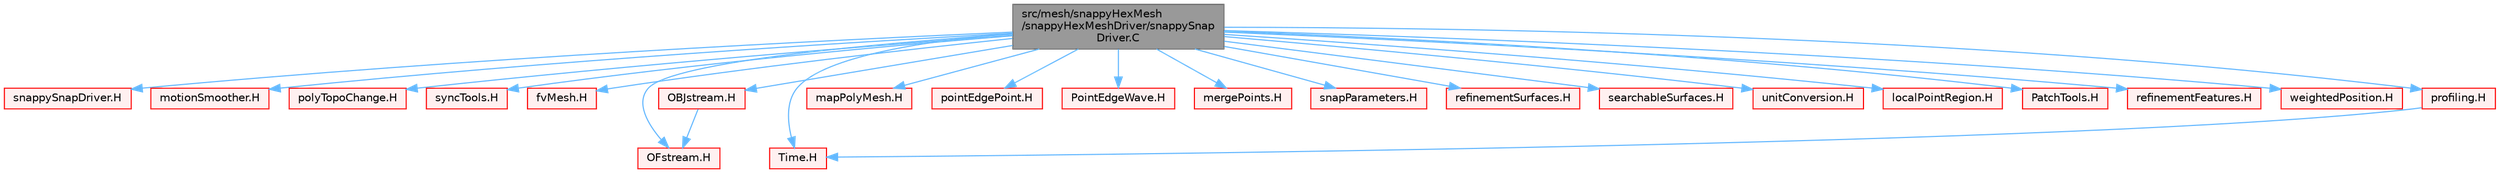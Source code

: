 digraph "src/mesh/snappyHexMesh/snappyHexMeshDriver/snappySnapDriver.C"
{
 // LATEX_PDF_SIZE
  bgcolor="transparent";
  edge [fontname=Helvetica,fontsize=10,labelfontname=Helvetica,labelfontsize=10];
  node [fontname=Helvetica,fontsize=10,shape=box,height=0.2,width=0.4];
  Node1 [id="Node000001",label="src/mesh/snappyHexMesh\l/snappyHexMeshDriver/snappySnap\lDriver.C",height=0.2,width=0.4,color="gray40", fillcolor="grey60", style="filled", fontcolor="black",tooltip="All to do with snapping to the surface."];
  Node1 -> Node2 [id="edge1_Node000001_Node000002",color="steelblue1",style="solid",tooltip=" "];
  Node2 [id="Node000002",label="snappySnapDriver.H",height=0.2,width=0.4,color="red", fillcolor="#FFF0F0", style="filled",URL="$snappySnapDriver_8H.html",tooltip=" "];
  Node1 -> Node291 [id="edge2_Node000001_Node000291",color="steelblue1",style="solid",tooltip=" "];
  Node291 [id="Node000291",label="motionSmoother.H",height=0.2,width=0.4,color="red", fillcolor="#FFF0F0", style="filled",URL="$motionSmoother_8H.html",tooltip=" "];
  Node1 -> Node378 [id="edge3_Node000001_Node000378",color="steelblue1",style="solid",tooltip=" "];
  Node378 [id="Node000378",label="polyTopoChange.H",height=0.2,width=0.4,color="red", fillcolor="#FFF0F0", style="filled",URL="$polyTopoChange_8H.html",tooltip=" "];
  Node1 -> Node380 [id="edge4_Node000001_Node000380",color="steelblue1",style="solid",tooltip=" "];
  Node380 [id="Node000380",label="syncTools.H",height=0.2,width=0.4,color="red", fillcolor="#FFF0F0", style="filled",URL="$syncTools_8H.html",tooltip=" "];
  Node1 -> Node394 [id="edge5_Node000001_Node000394",color="steelblue1",style="solid",tooltip=" "];
  Node394 [id="Node000394",label="fvMesh.H",height=0.2,width=0.4,color="red", fillcolor="#FFF0F0", style="filled",URL="$fvMesh_8H.html",tooltip=" "];
  Node1 -> Node428 [id="edge6_Node000001_Node000428",color="steelblue1",style="solid",tooltip=" "];
  Node428 [id="Node000428",label="Time.H",height=0.2,width=0.4,color="red", fillcolor="#FFF0F0", style="filled",URL="$Time_8H.html",tooltip=" "];
  Node1 -> Node452 [id="edge7_Node000001_Node000452",color="steelblue1",style="solid",tooltip=" "];
  Node452 [id="Node000452",label="OFstream.H",height=0.2,width=0.4,color="red", fillcolor="#FFF0F0", style="filled",URL="$OFstream_8H.html",tooltip=" "];
  Node1 -> Node455 [id="edge8_Node000001_Node000455",color="steelblue1",style="solid",tooltip=" "];
  Node455 [id="Node000455",label="OBJstream.H",height=0.2,width=0.4,color="red", fillcolor="#FFF0F0", style="filled",URL="$OBJstream_8H.html",tooltip=" "];
  Node455 -> Node452 [id="edge9_Node000455_Node000452",color="steelblue1",style="solid",tooltip=" "];
  Node1 -> Node272 [id="edge10_Node000001_Node000272",color="steelblue1",style="solid",tooltip=" "];
  Node272 [id="Node000272",label="mapPolyMesh.H",height=0.2,width=0.4,color="red", fillcolor="#FFF0F0", style="filled",URL="$mapPolyMesh_8H.html",tooltip=" "];
  Node1 -> Node467 [id="edge11_Node000001_Node000467",color="steelblue1",style="solid",tooltip=" "];
  Node467 [id="Node000467",label="pointEdgePoint.H",height=0.2,width=0.4,color="red", fillcolor="#FFF0F0", style="filled",URL="$pointEdgePoint_8H.html",tooltip=" "];
  Node1 -> Node469 [id="edge12_Node000001_Node000469",color="steelblue1",style="solid",tooltip=" "];
  Node469 [id="Node000469",label="PointEdgeWave.H",height=0.2,width=0.4,color="red", fillcolor="#FFF0F0", style="filled",URL="$PointEdgeWave_8H.html",tooltip=" "];
  Node1 -> Node471 [id="edge13_Node000001_Node000471",color="steelblue1",style="solid",tooltip=" "];
  Node471 [id="Node000471",label="mergePoints.H",height=0.2,width=0.4,color="red", fillcolor="#FFF0F0", style="filled",URL="$mergePoints_8H.html",tooltip="Geometric merging of points. See below."];
  Node1 -> Node472 [id="edge14_Node000001_Node000472",color="steelblue1",style="solid",tooltip=" "];
  Node472 [id="Node000472",label="snapParameters.H",height=0.2,width=0.4,color="red", fillcolor="#FFF0F0", style="filled",URL="$snapParameters_8H.html",tooltip=" "];
  Node1 -> Node473 [id="edge15_Node000001_Node000473",color="steelblue1",style="solid",tooltip=" "];
  Node473 [id="Node000473",label="refinementSurfaces.H",height=0.2,width=0.4,color="red", fillcolor="#FFF0F0", style="filled",URL="$refinementSurfaces_8H.html",tooltip=" "];
  Node1 -> Node496 [id="edge16_Node000001_Node000496",color="steelblue1",style="solid",tooltip=" "];
  Node496 [id="Node000496",label="searchableSurfaces.H",height=0.2,width=0.4,color="red", fillcolor="#FFF0F0", style="filled",URL="$searchableSurfaces_8H.html",tooltip=" "];
  Node1 -> Node498 [id="edge17_Node000001_Node000498",color="steelblue1",style="solid",tooltip=" "];
  Node498 [id="Node000498",label="unitConversion.H",height=0.2,width=0.4,color="red", fillcolor="#FFF0F0", style="filled",URL="$unitConversion_8H.html",tooltip="Unit conversion functions."];
  Node1 -> Node499 [id="edge18_Node000001_Node000499",color="steelblue1",style="solid",tooltip=" "];
  Node499 [id="Node000499",label="localPointRegion.H",height=0.2,width=0.4,color="red", fillcolor="#FFF0F0", style="filled",URL="$localPointRegion_8H.html",tooltip=" "];
  Node1 -> Node476 [id="edge19_Node000001_Node000476",color="steelblue1",style="solid",tooltip=" "];
  Node476 [id="Node000476",label="PatchTools.H",height=0.2,width=0.4,color="red", fillcolor="#FFF0F0", style="filled",URL="$PatchTools_8H.html",tooltip=" "];
  Node1 -> Node500 [id="edge20_Node000001_Node000500",color="steelblue1",style="solid",tooltip=" "];
  Node500 [id="Node000500",label="refinementFeatures.H",height=0.2,width=0.4,color="red", fillcolor="#FFF0F0", style="filled",URL="$refinementFeatures_8H.html",tooltip=" "];
  Node1 -> Node513 [id="edge21_Node000001_Node000513",color="steelblue1",style="solid",tooltip=" "];
  Node513 [id="Node000513",label="weightedPosition.H",height=0.2,width=0.4,color="red", fillcolor="#FFF0F0", style="filled",URL="$weightedPosition_8H.html",tooltip=" "];
  Node1 -> Node514 [id="edge22_Node000001_Node000514",color="steelblue1",style="solid",tooltip=" "];
  Node514 [id="Node000514",label="profiling.H",height=0.2,width=0.4,color="red", fillcolor="#FFF0F0", style="filled",URL="$profiling_8H.html",tooltip=" "];
  Node514 -> Node428 [id="edge23_Node000514_Node000428",color="steelblue1",style="solid",tooltip=" "];
}
